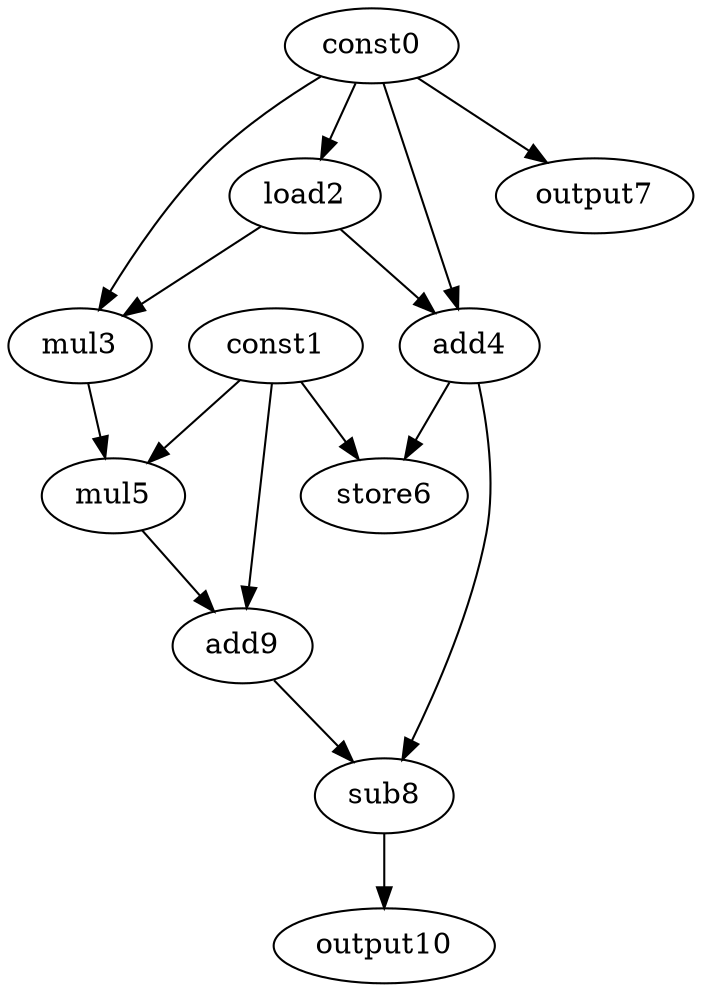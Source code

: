 digraph G { 
const0[opcode=const]; 
const1[opcode=const]; 
load2[opcode=load]; 
mul3[opcode=mul]; 
add4[opcode=add]; 
mul5[opcode=mul]; 
store6[opcode=store]; 
output7[opcode=output]; 
sub8[opcode=sub]; 
add9[opcode=add]; 
output10[opcode=output]; 
const0->load2[operand=0];
const0->output7[operand=0];
const0->mul3[operand=0];
load2->mul3[operand=1];
const0->add4[operand=0];
load2->add4[operand=1];
const1->mul5[operand=0];
mul3->mul5[operand=1];
const1->store6[operand=0];
add4->store6[operand=1];
const1->add9[operand=0];
mul5->add9[operand=1];
add9->sub8[operand=0];
add4->sub8[operand=1];
sub8->output10[operand=0];
}
